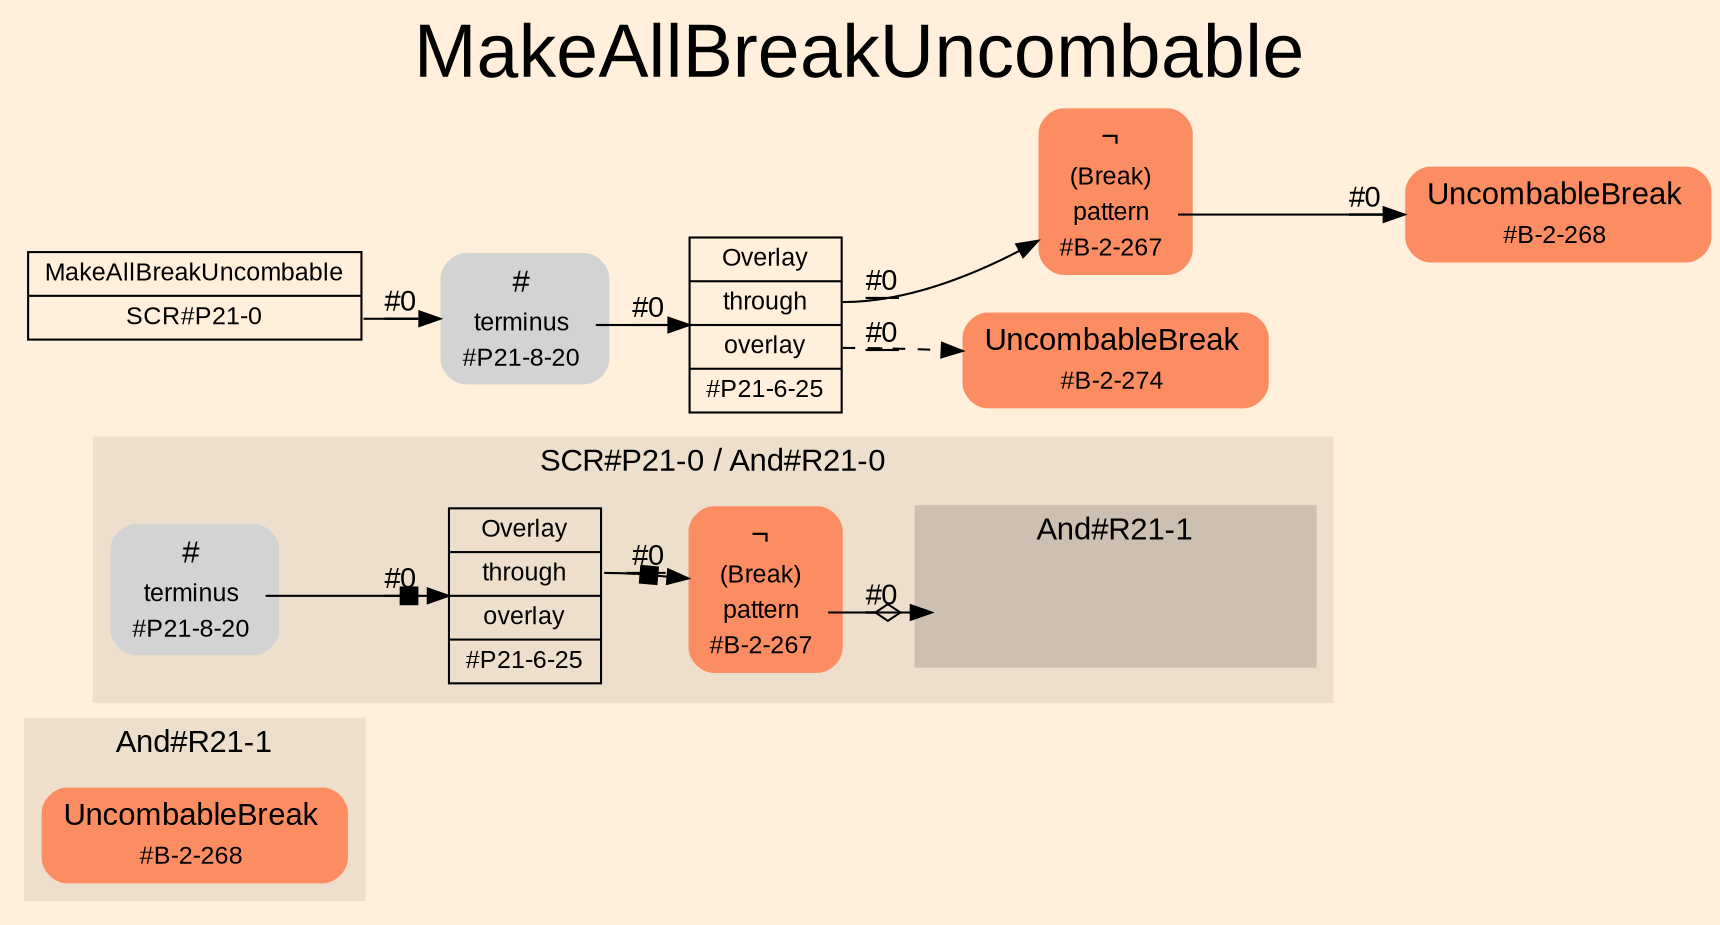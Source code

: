 digraph "MakeAllBreakUncombable" {
label = "MakeAllBreakUncombable"
labelloc = t
fontsize = "36"
graph [
    rankdir = "LR"
    ranksep = 0.3
    bgcolor = antiquewhite1
    color = black
    fontcolor = black
    fontname = "Arial"
];
node [
    fontname = "Arial"
];
edge [
    fontname = "Arial"
];

// -------------------- figure And#R21-1 --------------------
// -------- region And#R21-1 ----------
subgraph "clusterAnd#R21-1" {
    label = "And#R21-1"
    style = "filled"
    color = antiquewhite2
    fontsize = "15"
    // -------- block And#R21-1[#B-2-268] ----------
    "And#R21-1[#B-2-268]" [
        shape = "plaintext"
        fillcolor = "/set28/2"
        label = <<TABLE BORDER="0" CELLBORDER="0" CELLSPACING="0">
         <TR><TD><FONT POINT-SIZE="15.0">UncombableBreak</FONT></TD><TD></TD></TR>
         <TR><TD>#B-2-268</TD><TD PORT="port0"></TD></TR>
        </TABLE>>
        style = "rounded,filled"
        fontsize = "12"
    ];
    
}


// -------------------- figure And#R21-0 --------------------
// -------- region And#R21-0 ----------
subgraph "clusterAnd#R21-0" {
    label = "SCR#P21-0 / And#R21-0"
    style = "filled"
    color = antiquewhite2
    fontsize = "15"
    // -------- block And#R21-0[#B-2-267] ----------
    "And#R21-0[#B-2-267]" [
        shape = "plaintext"
        fillcolor = "/set28/2"
        label = <<TABLE BORDER="0" CELLBORDER="0" CELLSPACING="0">
         <TR><TD><FONT POINT-SIZE="15.0">¬</FONT></TD><TD></TD></TR>
         <TR><TD>(Break)</TD><TD PORT="port0"></TD></TR>
         <TR><TD>pattern</TD><TD PORT="port1"></TD></TR>
         <TR><TD>#B-2-267</TD><TD PORT="port2"></TD></TR>
        </TABLE>>
        style = "rounded,filled"
        fontsize = "12"
    ];
    
    "And#R21-0[#B-2-267]":port1 -> "#0->And#R21-0[#B-2-268]" [
        arrowhead="normalnoneodiamond"
        label = "#0"
        decorate = true
        color = black
        fontcolor = black
    ];
    
    // -------- block And#R21-0[#P21-6-25] ----------
    "And#R21-0[#P21-6-25]" [
        shape = "record"
        fillcolor = antiquewhite2
        label = "<fixed> Overlay | <port0> through | <port1> overlay | <port2> #P21-6-25"
        style = "filled"
        fontsize = "12"
        color = black
        fontcolor = black
    ];
    
    "And#R21-0[#P21-6-25]":port0 -> "And#R21-0[#B-2-267]" [
        arrowhead="normalnonebox"
        label = "#0"
        decorate = true
        color = black
        fontcolor = black
    ];
    
    // -------- block And#R21-0[#P21-8-20] ----------
    "And#R21-0[#P21-8-20]" [
        shape = "plaintext"
        label = <<TABLE BORDER="0" CELLBORDER="0" CELLSPACING="0">
         <TR><TD><FONT POINT-SIZE="15.0">#</FONT></TD><TD></TD></TR>
         <TR><TD>terminus</TD><TD PORT="port0"></TD></TR>
         <TR><TD>#P21-8-20</TD><TD PORT="port1"></TD></TR>
        </TABLE>>
        style = "rounded,filled"
        fontsize = "12"
    ];
    
    "And#R21-0[#P21-8-20]":port0 -> "And#R21-0[#P21-6-25]" [
        arrowhead="normalnonebox"
        label = "#0"
        decorate = true
        color = black
        fontcolor = black
    ];
    
    // -------- region And#R21-0[And#R21-1] ----------
    subgraph "clusterAnd#R21-0[And#R21-1]" {
        label = "And#R21-1"
        style = "filled"
        color = antiquewhite3
        fontsize = "15"
        // -------- block #0->And#R21-0[#B-2-268] ----------
        "#0->And#R21-0[#B-2-268]" [
            shape = "none"
            style = "invisible"
        ];
        
    }
    
}


// -------------------- transformation figure --------------------
// -------- block CR#P21-0 ----------
"CR#P21-0" [
    shape = "record"
    fillcolor = antiquewhite1
    label = "<fixed> MakeAllBreakUncombable | <port0> SCR#P21-0"
    style = "filled"
    fontsize = "12"
    color = black
    fontcolor = black
];

"CR#P21-0":port0 -> "#P21-8-20" [
    label = "#0"
    decorate = true
    color = black
    fontcolor = black
];

// -------- block #P21-8-20 ----------
"#P21-8-20" [
    shape = "plaintext"
    label = <<TABLE BORDER="0" CELLBORDER="0" CELLSPACING="0">
     <TR><TD><FONT POINT-SIZE="15.0">#</FONT></TD><TD></TD></TR>
     <TR><TD>terminus</TD><TD PORT="port0"></TD></TR>
     <TR><TD>#P21-8-20</TD><TD PORT="port1"></TD></TR>
    </TABLE>>
    style = "rounded,filled"
    fontsize = "12"
];

"#P21-8-20":port0 -> "#P21-6-25" [
    label = "#0"
    decorate = true
    color = black
    fontcolor = black
];

// -------- block #P21-6-25 ----------
"#P21-6-25" [
    shape = "record"
    fillcolor = antiquewhite1
    label = "<fixed> Overlay | <port0> through | <port1> overlay | <port2> #P21-6-25"
    style = "filled"
    fontsize = "12"
    color = black
    fontcolor = black
];

"#P21-6-25":port0 -> "#B-2-267" [
    label = "#0"
    decorate = true
    color = black
    fontcolor = black
];

"#P21-6-25":port1 -> "#B-2-274" [
    style="dashed"
    label = "#0"
    decorate = true
    color = black
    fontcolor = black
];

// -------- block #B-2-267 ----------
"#B-2-267" [
    shape = "plaintext"
    fillcolor = "/set28/2"
    label = <<TABLE BORDER="0" CELLBORDER="0" CELLSPACING="0">
     <TR><TD><FONT POINT-SIZE="15.0">¬</FONT></TD><TD></TD></TR>
     <TR><TD>(Break)</TD><TD PORT="port0"></TD></TR>
     <TR><TD>pattern</TD><TD PORT="port1"></TD></TR>
     <TR><TD>#B-2-267</TD><TD PORT="port2"></TD></TR>
    </TABLE>>
    style = "rounded,filled"
    fontsize = "12"
];

"#B-2-267":port1 -> "#B-2-268" [
    label = "#0"
    decorate = true
    color = black
    fontcolor = black
];

// -------- block #B-2-268 ----------
"#B-2-268" [
    shape = "plaintext"
    fillcolor = "/set28/2"
    label = <<TABLE BORDER="0" CELLBORDER="0" CELLSPACING="0">
     <TR><TD><FONT POINT-SIZE="15.0">UncombableBreak</FONT></TD><TD></TD></TR>
     <TR><TD>#B-2-268</TD><TD PORT="port0"></TD></TR>
    </TABLE>>
    style = "rounded,filled"
    fontsize = "12"
];

// -------- block #B-2-274 ----------
"#B-2-274" [
    shape = "plaintext"
    fillcolor = "/set28/2"
    label = <<TABLE BORDER="0" CELLBORDER="0" CELLSPACING="0">
     <TR><TD><FONT POINT-SIZE="15.0">UncombableBreak</FONT></TD><TD></TD></TR>
     <TR><TD>#B-2-274</TD><TD PORT="port0"></TD></TR>
    </TABLE>>
    style = "rounded,filled"
    fontsize = "12"
];


}
